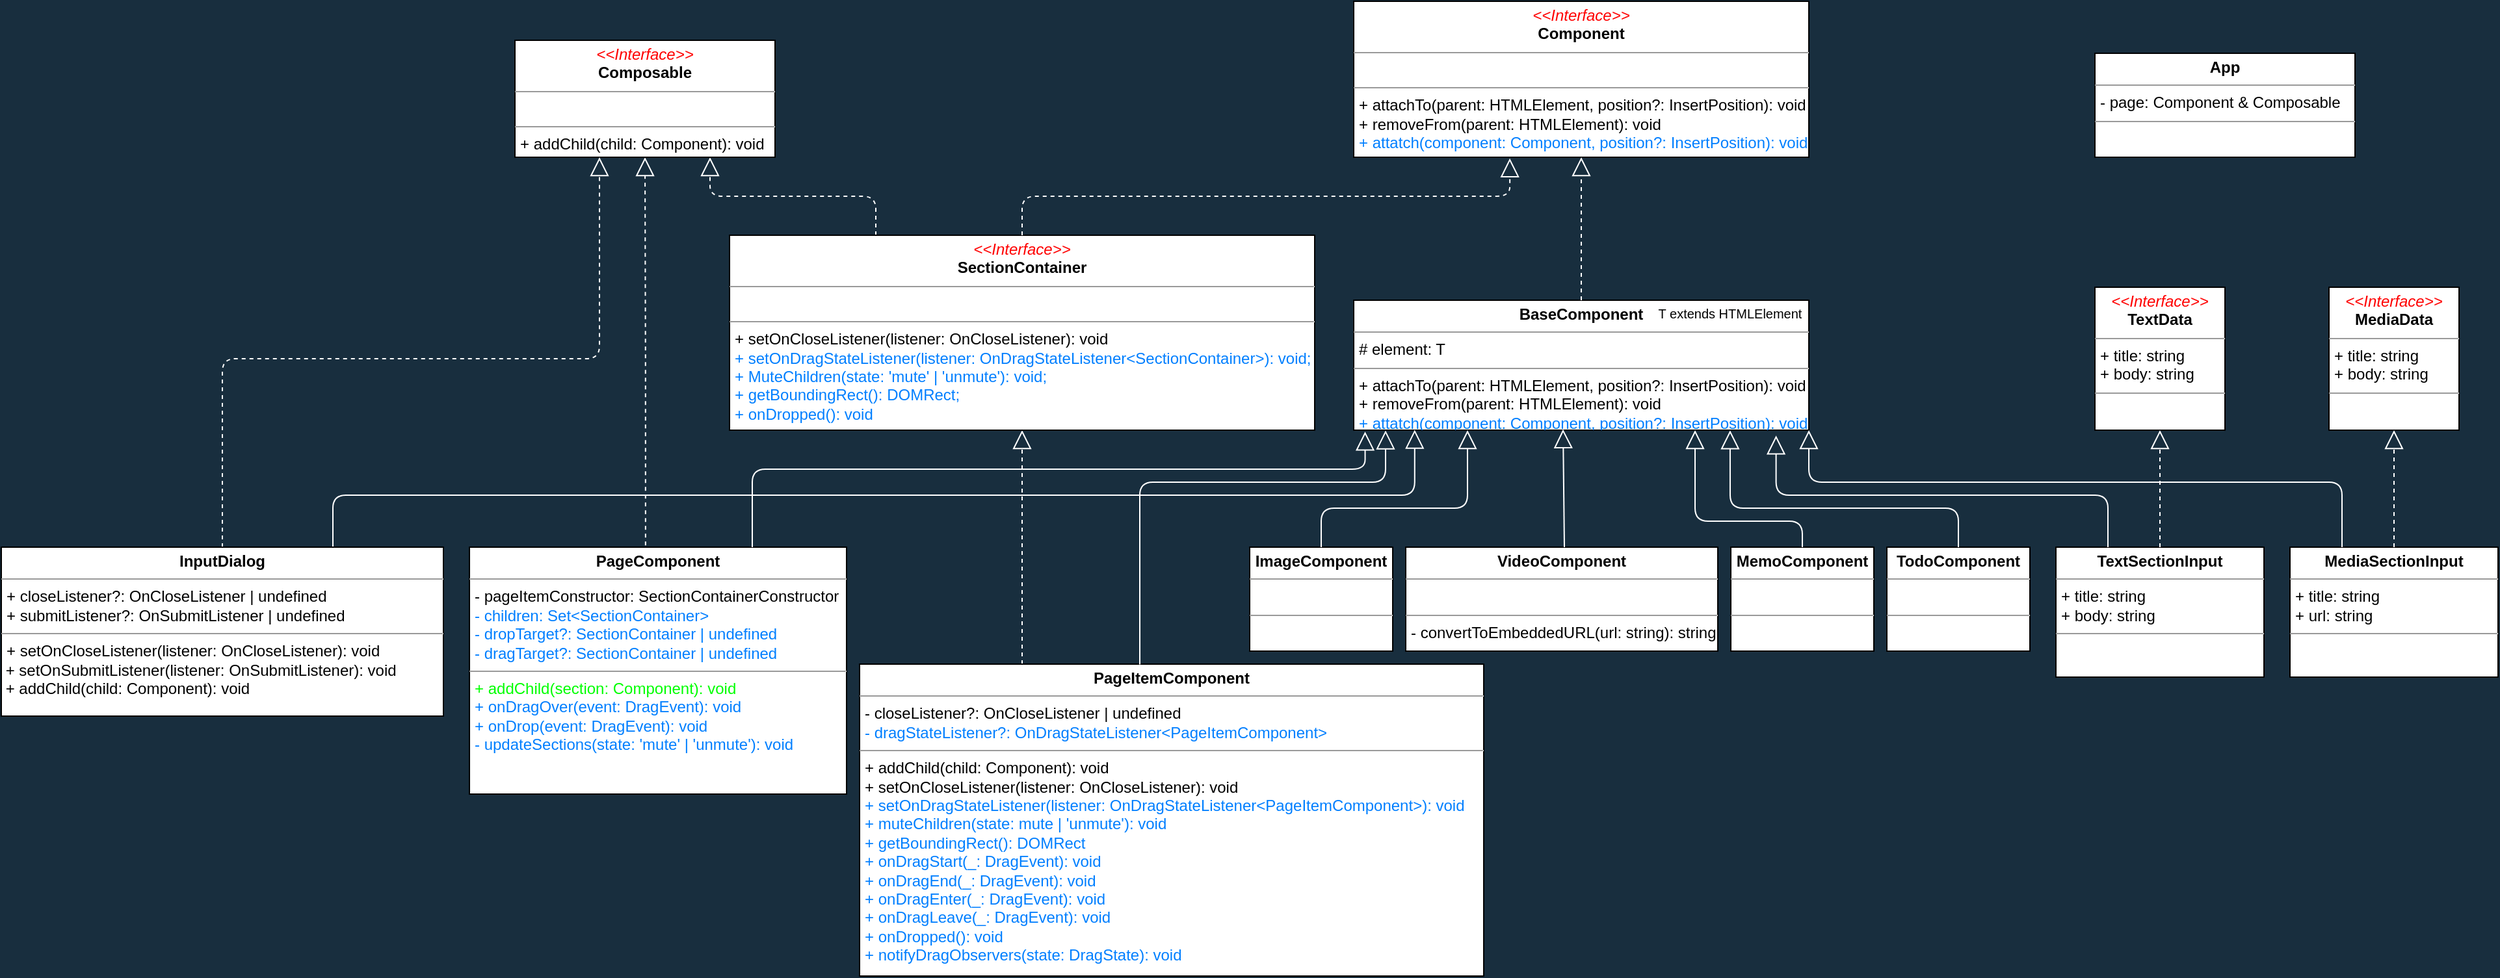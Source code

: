 <mxfile>
    <diagram name="class_diagram_add_drag" id="O92JC6zg0JtR0UajXOk9">
        <mxGraphModel dx="593" dy="427" grid="1" gridSize="10" guides="1" tooltips="1" connect="1" arrows="1" fold="1" page="0" pageScale="1" pageWidth="1600" pageHeight="1200" background="#182E3E" math="0" shadow="0">
            <root>
                <object label="" fgd="wef" id="TxuHX2YeS3rO-roT3Tp3-0">
                    <mxCell/>
                </object>
                <mxCell id="TxuHX2YeS3rO-roT3Tp3-1" parent="TxuHX2YeS3rO-roT3Tp3-0"/>
                <mxCell id="TxuHX2YeS3rO-roT3Tp3-2" value="" style="group;" vertex="1" connectable="0" parent="TxuHX2YeS3rO-roT3Tp3-1">
                    <mxGeometry x="2230" y="620" width="350" height="100" as="geometry"/>
                </mxCell>
                <object label="&lt;p style=&quot;margin: 0px ; margin-top: 4px ; text-align: center&quot;&gt;&lt;b&gt;BaseComponent&lt;br&gt;&lt;/b&gt;&lt;/p&gt;&lt;hr size=&quot;1&quot;&gt;&lt;p style=&quot;margin: 0px ; margin-left: 4px&quot;&gt;# element: T&lt;/p&gt;&lt;hr size=&quot;1&quot;&gt;&lt;p style=&quot;margin: 0px ; margin-left: 4px&quot;&gt;+ attachTo(parent: HTMLElement, position?: InsertPosition): void&lt;/p&gt;&lt;p style=&quot;margin: 0px ; margin-left: 4px&quot;&gt;+ removeFrom(parent: HTMLElement): void&lt;/p&gt;&lt;p style=&quot;margin: 0px ; margin-left: 4px&quot;&gt;&lt;span style=&quot;color: rgb(0 , 127 , 255)&quot;&gt;+ attatch(component: Component, position?: InsertPosition): void&lt;/span&gt;&lt;br&gt;&lt;/p&gt;&lt;p style=&quot;margin: 0px ; margin-left: 4px&quot;&gt;&lt;span style=&quot;color: rgb(0 , 127 , 255)&quot;&gt;&lt;br&gt;&lt;/span&gt;&lt;/p&gt;" id="TxuHX2YeS3rO-roT3Tp3-3">
                    <mxCell style="verticalAlign=top;align=left;overflow=fill;fontSize=12;fontFamily=Helvetica;html=1;glass=0;shadow=0;" vertex="1" parent="TxuHX2YeS3rO-roT3Tp3-2">
                        <mxGeometry width="350" height="100.0" as="geometry"/>
                    </mxCell>
                </object>
                <mxCell id="TxuHX2YeS3rO-roT3Tp3-4" value="&lt;font style=&quot;font-size: 10px ; background-color: rgb(255 , 255 , 255)&quot; color=&quot;#000000&quot;&gt;T extends HTMLElement&lt;/font&gt;" style="text;html=1;resizable=0;autosize=1;align=center;verticalAlign=middle;points=[];fillColor=none;strokeColor=none;shadow=0;glass=0;" vertex="1" parent="TxuHX2YeS3rO-roT3Tp3-2">
                    <mxGeometry x="223.611" width="130" height="20" as="geometry"/>
                </mxCell>
                <mxCell id="TxuHX2YeS3rO-roT3Tp3-5" value="&lt;p style=&quot;margin: 0px ; margin-top: 4px ; text-align: center&quot;&gt;&lt;font color=&quot;#ff0000&quot;&gt;&lt;i&gt;&amp;lt;&amp;lt;Interface&amp;gt;&amp;gt;&lt;/i&gt;&lt;br&gt;&lt;/font&gt;&lt;b&gt;Component&lt;/b&gt;&lt;/p&gt;&lt;hr size=&quot;1&quot;&gt;&lt;p style=&quot;margin: 0px ; margin-left: 4px&quot;&gt;&lt;br&gt;&lt;/p&gt;&lt;hr size=&quot;1&quot;&gt;&lt;p style=&quot;margin: 0px 0px 0px 4px&quot;&gt;+ attachTo(parent: HTMLElement, position?: InsertPosition): void&lt;/p&gt;&lt;p style=&quot;margin: 0px ; margin-left: 4px&quot;&gt;+ removeFrom(parent: HTMLElement): void&lt;br&gt;&lt;/p&gt;&lt;p style=&quot;margin: 0px ; margin-left: 4px&quot;&gt;&lt;font color=&quot;#007fff&quot;&gt;+ attatch(component: Component, position?: InsertPosition): void&lt;/font&gt;&lt;/p&gt;" style="verticalAlign=top;align=left;overflow=fill;fontSize=12;fontFamily=Helvetica;html=1;shadow=0;glass=0;" vertex="1" parent="TxuHX2YeS3rO-roT3Tp3-1">
                    <mxGeometry x="2230" y="390" width="350" height="120" as="geometry"/>
                </mxCell>
                <mxCell id="TxuHX2YeS3rO-roT3Tp3-6" value="" style="endArrow=block;dashed=1;endFill=0;endSize=12;html=1;strokeColor=#FFFFFF;fontColor=#FFFFFF;entryX=0.5;entryY=1;entryDx=0;entryDy=0;exitX=0.5;exitY=0;exitDx=0;exitDy=0;" edge="1" parent="TxuHX2YeS3rO-roT3Tp3-1" source="TxuHX2YeS3rO-roT3Tp3-3" target="TxuHX2YeS3rO-roT3Tp3-5">
                    <mxGeometry width="160" relative="1" as="geometry">
                        <mxPoint x="2270" y="660" as="sourcePoint"/>
                        <mxPoint x="2430" y="660" as="targetPoint"/>
                    </mxGeometry>
                </mxCell>
                <mxCell id="TxuHX2YeS3rO-roT3Tp3-7" value="&lt;p style=&quot;margin: 0px ; margin-top: 4px ; text-align: center&quot;&gt;&lt;b&gt;ImageComponent&lt;/b&gt;&lt;/p&gt;&lt;hr size=&quot;1&quot;&gt;&lt;p style=&quot;margin: 0px ; margin-left: 4px&quot;&gt;&lt;br&gt;&lt;/p&gt;&lt;hr size=&quot;1&quot;&gt;&lt;p style=&quot;margin: 0px ; margin-left: 4px&quot;&gt;&lt;br&gt;&lt;/p&gt;" style="verticalAlign=top;align=left;overflow=fill;fontSize=12;fontFamily=Helvetica;html=1;shadow=0;glass=0;" vertex="1" parent="TxuHX2YeS3rO-roT3Tp3-1">
                    <mxGeometry x="2150" y="810" width="110" height="80" as="geometry"/>
                </mxCell>
                <mxCell id="TxuHX2YeS3rO-roT3Tp3-8" value="&lt;p style=&quot;margin: 0px ; margin-top: 4px ; text-align: center&quot;&gt;&lt;b&gt;VideoComponent&lt;/b&gt;&lt;/p&gt;&lt;hr size=&quot;1&quot;&gt;&lt;p style=&quot;margin: 0px ; margin-left: 4px&quot;&gt;&lt;br&gt;&lt;/p&gt;&lt;hr size=&quot;1&quot;&gt;&lt;p style=&quot;margin: 0px ; margin-left: 4px&quot;&gt;- convertToEmbeddedURL(url: string): string&lt;/p&gt;" style="verticalAlign=top;align=left;overflow=fill;fontSize=12;fontFamily=Helvetica;html=1;shadow=0;glass=0;" vertex="1" parent="TxuHX2YeS3rO-roT3Tp3-1">
                    <mxGeometry x="2270" y="810" width="240" height="80" as="geometry"/>
                </mxCell>
                <mxCell id="TxuHX2YeS3rO-roT3Tp3-9" value="&lt;p style=&quot;margin: 0px ; margin-top: 4px ; text-align: center&quot;&gt;&lt;b&gt;MemoComponent&lt;/b&gt;&lt;/p&gt;&lt;hr size=&quot;1&quot;&gt;&lt;p style=&quot;margin: 0px ; margin-left: 4px&quot;&gt;&lt;br&gt;&lt;/p&gt;&lt;hr size=&quot;1&quot;&gt;&lt;p style=&quot;margin: 0px ; margin-left: 4px&quot;&gt;&lt;br&gt;&lt;/p&gt;" style="verticalAlign=top;align=left;overflow=fill;fontSize=12;fontFamily=Helvetica;html=1;shadow=0;glass=0;" vertex="1" parent="TxuHX2YeS3rO-roT3Tp3-1">
                    <mxGeometry x="2520" y="810" width="110" height="80" as="geometry"/>
                </mxCell>
                <mxCell id="TxuHX2YeS3rO-roT3Tp3-10" value="&lt;p style=&quot;margin: 0px ; margin-top: 4px ; text-align: center&quot;&gt;&lt;b&gt;TodoComponent&lt;/b&gt;&lt;/p&gt;&lt;hr size=&quot;1&quot;&gt;&lt;p style=&quot;margin: 0px ; margin-left: 4px&quot;&gt;&lt;br&gt;&lt;/p&gt;&lt;hr size=&quot;1&quot;&gt;&lt;p style=&quot;margin: 0px ; margin-left: 4px&quot;&gt;&lt;br&gt;&lt;/p&gt;" style="verticalAlign=top;align=left;overflow=fill;fontSize=12;fontFamily=Helvetica;html=1;shadow=0;glass=0;" vertex="1" parent="TxuHX2YeS3rO-roT3Tp3-1">
                    <mxGeometry x="2640" y="810" width="110" height="80" as="geometry"/>
                </mxCell>
                <mxCell id="TxuHX2YeS3rO-roT3Tp3-11" value="" style="endArrow=block;endFill=0;endSize=12;html=1;strokeColor=#FFFFFF;fontColor=#FFFFFF;entryX=0.25;entryY=1;entryDx=0;entryDy=0;exitX=0.5;exitY=0;exitDx=0;exitDy=0;edgeStyle=orthogonalEdgeStyle;" edge="1" parent="TxuHX2YeS3rO-roT3Tp3-1" source="TxuHX2YeS3rO-roT3Tp3-7" target="TxuHX2YeS3rO-roT3Tp3-3">
                    <mxGeometry width="160" relative="1" as="geometry">
                        <mxPoint x="2070" y="764" as="sourcePoint"/>
                        <mxPoint x="2070" y="684" as="targetPoint"/>
                        <Array as="points">
                            <mxPoint x="2205" y="780"/>
                            <mxPoint x="2317" y="780"/>
                        </Array>
                    </mxGeometry>
                </mxCell>
                <mxCell id="TxuHX2YeS3rO-roT3Tp3-12" value="" style="endArrow=block;endFill=0;endSize=12;html=1;strokeColor=#FFFFFF;fontColor=#FFFFFF;entryX=0.46;entryY=0.993;entryDx=0;entryDy=0;entryPerimeter=0;" edge="1" parent="TxuHX2YeS3rO-roT3Tp3-1" target="TxuHX2YeS3rO-roT3Tp3-3">
                    <mxGeometry width="160" relative="1" as="geometry">
                        <mxPoint x="2392" y="810" as="sourcePoint"/>
                        <mxPoint x="2392" y="720" as="targetPoint"/>
                    </mxGeometry>
                </mxCell>
                <mxCell id="TxuHX2YeS3rO-roT3Tp3-13" value="" style="endArrow=block;endFill=0;endSize=12;html=1;strokeColor=#FFFFFF;fontColor=#FFFFFF;entryX=0.75;entryY=1;entryDx=0;entryDy=0;exitX=0.5;exitY=0;exitDx=0;exitDy=0;edgeStyle=orthogonalEdgeStyle;" edge="1" parent="TxuHX2YeS3rO-roT3Tp3-1" source="TxuHX2YeS3rO-roT3Tp3-9" target="TxuHX2YeS3rO-roT3Tp3-3">
                    <mxGeometry width="160" relative="1" as="geometry">
                        <mxPoint x="2225" y="830" as="sourcePoint"/>
                        <mxPoint x="2337.5" y="740" as="targetPoint"/>
                        <Array as="points">
                            <mxPoint x="2575" y="790"/>
                            <mxPoint x="2493" y="790"/>
                        </Array>
                    </mxGeometry>
                </mxCell>
                <mxCell id="TxuHX2YeS3rO-roT3Tp3-14" value="" style="endArrow=block;endFill=0;endSize=12;html=1;strokeColor=#FFFFFF;fontColor=#FFFFFF;entryX=0.827;entryY=1.001;entryDx=0;entryDy=0;exitX=0.5;exitY=0;exitDx=0;exitDy=0;entryPerimeter=0;edgeStyle=orthogonalEdgeStyle;" edge="1" parent="TxuHX2YeS3rO-roT3Tp3-1" source="TxuHX2YeS3rO-roT3Tp3-10" target="TxuHX2YeS3rO-roT3Tp3-3">
                    <mxGeometry width="160" relative="1" as="geometry">
                        <mxPoint x="2235" y="840" as="sourcePoint"/>
                        <mxPoint x="2347.5" y="750" as="targetPoint"/>
                        <Array as="points">
                            <mxPoint x="2695" y="780"/>
                            <mxPoint x="2520" y="780"/>
                        </Array>
                    </mxGeometry>
                </mxCell>
                <mxCell id="TxuHX2YeS3rO-roT3Tp3-15" value="" style="edgeStyle=orthogonalEdgeStyle;orthogonalLoop=1;jettySize=auto;html=1;dashed=1;endArrow=block;endFill=0;strokeColor=#FFFFFF;fontColor=#FFFFFF;strokeWidth=1;endSize=12;" edge="1" parent="TxuHX2YeS3rO-roT3Tp3-1" source="TxuHX2YeS3rO-roT3Tp3-17" target="TxuHX2YeS3rO-roT3Tp3-31">
                    <mxGeometry relative="1" as="geometry">
                        <Array as="points">
                            <mxPoint x="1975" y="870"/>
                            <mxPoint x="1975" y="870"/>
                        </Array>
                    </mxGeometry>
                </mxCell>
                <mxCell id="TxuHX2YeS3rO-roT3Tp3-17" value="&lt;p style=&quot;margin: 0px ; margin-top: 4px ; text-align: center&quot;&gt;&lt;b&gt;PageItemComponent&lt;/b&gt;&lt;/p&gt;&lt;hr size=&quot;1&quot;&gt;&lt;p style=&quot;margin: 0px ; margin-left: 4px&quot;&gt;- closeListener?: OnCloseListener | undefined&lt;/p&gt;&lt;p style=&quot;margin: 0px ; margin-left: 4px&quot;&gt;&lt;font color=&quot;#007fff&quot;&gt;- dragStateListener?: OnDragStateListener&amp;lt;PageItemComponent&amp;gt;&lt;/font&gt;&lt;/p&gt;&lt;hr size=&quot;1&quot;&gt;&lt;p style=&quot;margin: 0px ; margin-left: 4px&quot;&gt;+ addChild(child: Component): void&lt;/p&gt;&lt;p style=&quot;margin: 0px ; margin-left: 4px&quot;&gt;+ setOnCloseListener(listener: OnCloseListener): void&lt;/p&gt;&lt;p style=&quot;margin: 0px ; margin-left: 4px&quot;&gt;&lt;font color=&quot;#007fff&quot;&gt;+ setOnDragStateListener(listener: OnDragStateListener&amp;lt;PageItemComponent&amp;gt;): void&lt;/font&gt;&lt;/p&gt;&lt;p style=&quot;margin: 0px ; margin-left: 4px&quot;&gt;&lt;font color=&quot;#007fff&quot;&gt;+ muteChildren(state: mute | 'unmute'): void&lt;/font&gt;&lt;/p&gt;&lt;p style=&quot;margin: 0px ; margin-left: 4px&quot;&gt;&lt;font color=&quot;#007fff&quot;&gt;+ getBoundingRect(): DOMRect&lt;/font&gt;&lt;/p&gt;&lt;p style=&quot;margin: 0px ; margin-left: 4px&quot;&gt;&lt;font color=&quot;#007fff&quot;&gt;+ onDragStart(_: DragEvent): void&lt;/font&gt;&lt;/p&gt;&lt;p style=&quot;margin: 0px ; margin-left: 4px&quot;&gt;&lt;font color=&quot;#007fff&quot;&gt;+ onDragEnd(_: DragEvent): void&lt;br&gt;&lt;/font&gt;&lt;/p&gt;&lt;p style=&quot;margin: 0px ; margin-left: 4px&quot;&gt;&lt;font color=&quot;#007fff&quot;&gt;+ onDragEnter(_: DragEvent): void&lt;br&gt;&lt;/font&gt;&lt;/p&gt;&lt;p style=&quot;margin: 0px ; margin-left: 4px&quot;&gt;&lt;font color=&quot;#007fff&quot;&gt;+ onDragLeave(_: DragEvent): void&lt;br&gt;&lt;/font&gt;&lt;/p&gt;&lt;p style=&quot;margin: 0px ; margin-left: 4px&quot;&gt;&lt;font color=&quot;#007fff&quot;&gt;+ onDropped(): void&lt;/font&gt;&lt;/p&gt;&lt;p style=&quot;margin: 0px ; margin-left: 4px&quot;&gt;&lt;font color=&quot;#007fff&quot;&gt;+ notifyDragObservers(state: DragState): void&lt;/font&gt;&lt;/p&gt;" style="verticalAlign=top;align=left;overflow=fill;fontSize=12;fontFamily=Helvetica;html=1;shadow=0;glass=0;" vertex="1" parent="TxuHX2YeS3rO-roT3Tp3-1">
                    <mxGeometry x="1850" y="900" width="480" height="240" as="geometry"/>
                </mxCell>
                <mxCell id="TxuHX2YeS3rO-roT3Tp3-18" style="edgeStyle=orthogonalEdgeStyle;rounded=1;orthogonalLoop=1;jettySize=auto;html=1;exitX=0.467;exitY=-0.007;exitDx=0;exitDy=0;entryX=0.5;entryY=1;entryDx=0;entryDy=0;dashed=1;endArrow=block;endFill=0;endSize=12;strokeColor=#FFFFFF;strokeWidth=1;fontColor=#FFFFFF;exitPerimeter=0;" edge="1" parent="TxuHX2YeS3rO-roT3Tp3-1" source="TxuHX2YeS3rO-roT3Tp3-19" target="TxuHX2YeS3rO-roT3Tp3-33">
                    <mxGeometry relative="1" as="geometry"/>
                </mxCell>
                <mxCell id="TxuHX2YeS3rO-roT3Tp3-19" value="&lt;p style=&quot;margin: 0px ; margin-top: 4px ; text-align: center&quot;&gt;&lt;b&gt;PageComponent&lt;/b&gt;&lt;/p&gt;&lt;hr size=&quot;1&quot;&gt;&lt;p style=&quot;margin: 0px ; margin-left: 4px&quot;&gt;- pageItemConstructor: SectionContainerConstructor&lt;/p&gt;&lt;p style=&quot;margin: 0px ; margin-left: 4px&quot;&gt;&lt;font color=&quot;#007fff&quot;&gt;- children: Set&amp;lt;SectionContainer&amp;gt;&lt;/font&gt;&lt;/p&gt;&lt;p style=&quot;margin: 0px ; margin-left: 4px&quot;&gt;&lt;font color=&quot;#007fff&quot;&gt;- dropTarget?: SectionContainer | undefined&lt;/font&gt;&lt;/p&gt;&lt;p style=&quot;margin: 0px ; margin-left: 4px&quot;&gt;&lt;font color=&quot;#007fff&quot;&gt;- dragTarget?: SectionContainer | undefined&lt;/font&gt;&lt;/p&gt;&lt;hr size=&quot;1&quot;&gt;&lt;p style=&quot;margin: 0px ; margin-left: 4px&quot;&gt;&lt;font color=&quot;#00ff00&quot;&gt;+ addChild(section: Component): void&lt;/font&gt;&lt;/p&gt;&lt;p style=&quot;margin: 0px ; margin-left: 4px&quot;&gt;&lt;font color=&quot;#007fff&quot;&gt;+ onDragOver(event: DragEvent): void&lt;/font&gt;&lt;/p&gt;&lt;p style=&quot;margin: 0px ; margin-left: 4px&quot;&gt;&lt;font color=&quot;#007fff&quot;&gt;+ onDrop(event: DragEvent): void&lt;/font&gt;&lt;br&gt;&lt;/p&gt;&lt;p style=&quot;margin: 0px ; margin-left: 4px&quot;&gt;&lt;font color=&quot;#007fff&quot;&gt;- updateSections(state: 'mute' | 'unmute'): void&lt;/font&gt;&lt;/p&gt;" style="verticalAlign=top;align=left;overflow=fill;fontSize=12;fontFamily=Helvetica;html=1;shadow=0;glass=0;" vertex="1" parent="TxuHX2YeS3rO-roT3Tp3-1">
                    <mxGeometry x="1550" y="810" width="290" height="190" as="geometry"/>
                </mxCell>
                <mxCell id="TxuHX2YeS3rO-roT3Tp3-20" value="" style="endArrow=block;endFill=0;endSize=12;html=1;strokeColor=#FFFFFF;fontColor=#FFFFFF;exitX=0.449;exitY=0.001;exitDx=0;exitDy=0;entryX=0.07;entryY=1.002;entryDx=0;entryDy=0;entryPerimeter=0;edgeStyle=orthogonalEdgeStyle;exitPerimeter=0;" edge="1" parent="TxuHX2YeS3rO-roT3Tp3-1" source="TxuHX2YeS3rO-roT3Tp3-17" target="TxuHX2YeS3rO-roT3Tp3-3">
                    <mxGeometry width="160" relative="1" as="geometry">
                        <mxPoint x="2215" y="820.0" as="sourcePoint"/>
                        <mxPoint x="2272" y="720" as="targetPoint"/>
                        <Array as="points">
                            <mxPoint x="2066" y="760"/>
                            <mxPoint x="2254" y="760"/>
                        </Array>
                    </mxGeometry>
                </mxCell>
                <mxCell id="TxuHX2YeS3rO-roT3Tp3-21" value="" style="endArrow=block;endFill=0;endSize=12;html=1;strokeColor=#FFFFFF;fontColor=#FFFFFF;exitX=0.75;exitY=0;exitDx=0;exitDy=0;entryX=0.025;entryY=1.011;entryDx=0;entryDy=0;entryPerimeter=0;edgeStyle=orthogonalEdgeStyle;" edge="1" parent="TxuHX2YeS3rO-roT3Tp3-1" source="TxuHX2YeS3rO-roT3Tp3-19" target="TxuHX2YeS3rO-roT3Tp3-3">
                    <mxGeometry width="160" relative="1" as="geometry">
                        <mxPoint x="2225" y="830.0" as="sourcePoint"/>
                        <mxPoint x="2230" y="721" as="targetPoint"/>
                        <Array as="points">
                            <mxPoint x="1768" y="750"/>
                            <mxPoint x="2239" y="750"/>
                        </Array>
                    </mxGeometry>
                </mxCell>
                <mxCell id="TxuHX2YeS3rO-roT3Tp3-22" value="&lt;p style=&quot;margin: 0px ; margin-top: 4px ; text-align: center&quot;&gt;&lt;b&gt;TextSectionInput&lt;/b&gt;&lt;/p&gt;&lt;hr size=&quot;1&quot;&gt;&lt;p style=&quot;margin: 0px ; margin-left: 4px&quot;&gt;+ title: string&lt;/p&gt;&lt;p style=&quot;margin: 0px ; margin-left: 4px&quot;&gt;+ body: string&lt;/p&gt;&lt;hr size=&quot;1&quot;&gt;&lt;p style=&quot;margin: 0px ; margin-left: 4px&quot;&gt;&lt;br&gt;&lt;/p&gt;" style="verticalAlign=top;align=left;overflow=fill;fontSize=12;fontFamily=Helvetica;html=1;shadow=0;glass=0;" vertex="1" parent="TxuHX2YeS3rO-roT3Tp3-1">
                    <mxGeometry x="2770" y="810" width="160" height="100" as="geometry"/>
                </mxCell>
                <mxCell id="TxuHX2YeS3rO-roT3Tp3-23" value="&lt;p style=&quot;margin: 0px ; margin-top: 4px ; text-align: center&quot;&gt;&lt;b&gt;MediaSectionInput&lt;/b&gt;&lt;/p&gt;&lt;hr size=&quot;1&quot;&gt;&lt;p style=&quot;margin: 0px ; margin-left: 4px&quot;&gt;+ title: string&lt;/p&gt;&lt;p style=&quot;margin: 0px ; margin-left: 4px&quot;&gt;+ url: string&lt;/p&gt;&lt;hr size=&quot;1&quot;&gt;&lt;p style=&quot;margin: 0px ; margin-left: 4px&quot;&gt;&lt;br&gt;&lt;/p&gt;" style="verticalAlign=top;align=left;overflow=fill;fontSize=12;fontFamily=Helvetica;html=1;shadow=0;glass=0;" vertex="1" parent="TxuHX2YeS3rO-roT3Tp3-1">
                    <mxGeometry x="2950" y="810" width="160" height="100" as="geometry"/>
                </mxCell>
                <mxCell id="TxuHX2YeS3rO-roT3Tp3-24" value="" style="endArrow=block;endFill=0;endSize=12;html=1;strokeColor=#FFFFFF;fontColor=#FFFFFF;entryX=0.928;entryY=1.041;entryDx=0;entryDy=0;entryPerimeter=0;exitX=0.25;exitY=0;exitDx=0;exitDy=0;edgeStyle=orthogonalEdgeStyle;" edge="1" parent="TxuHX2YeS3rO-roT3Tp3-1" source="TxuHX2YeS3rO-roT3Tp3-22" target="TxuHX2YeS3rO-roT3Tp3-3">
                    <mxGeometry width="160" relative="1" as="geometry">
                        <mxPoint x="2770" y="790" as="sourcePoint"/>
                        <mxPoint x="2630" y="720" as="targetPoint"/>
                        <Array as="points">
                            <mxPoint x="2810" y="770"/>
                            <mxPoint x="2555" y="770"/>
                        </Array>
                    </mxGeometry>
                </mxCell>
                <mxCell id="TxuHX2YeS3rO-roT3Tp3-25" value="" style="endArrow=block;endFill=0;endSize=12;html=1;strokeColor=#FFFFFF;fontColor=#FFFFFF;entryX=1;entryY=1;entryDx=0;entryDy=0;exitX=0.25;exitY=0;exitDx=0;exitDy=0;edgeStyle=orthogonalEdgeStyle;" edge="1" parent="TxuHX2YeS3rO-roT3Tp3-1" source="TxuHX2YeS3rO-roT3Tp3-23" target="TxuHX2YeS3rO-roT3Tp3-3">
                    <mxGeometry width="160" relative="1" as="geometry">
                        <mxPoint x="2780" y="800.0" as="sourcePoint"/>
                        <mxPoint x="2564.8" y="733.69" as="targetPoint"/>
                        <Array as="points">
                            <mxPoint x="2990" y="760"/>
                            <mxPoint x="2580" y="760"/>
                        </Array>
                    </mxGeometry>
                </mxCell>
                <mxCell id="TxuHX2YeS3rO-roT3Tp3-26" value="&lt;p style=&quot;margin: 0px ; margin-top: 4px ; text-align: center&quot;&gt;&lt;font color=&quot;#ff0000&quot;&gt;&lt;i&gt;&amp;lt;&amp;lt;Interface&amp;gt;&amp;gt;&lt;/i&gt;&lt;br&gt;&lt;/font&gt;&lt;b&gt;TextData&lt;/b&gt;&lt;/p&gt;&lt;hr size=&quot;1&quot;&gt;&lt;p style=&quot;margin: 0px 0px 0px 4px&quot;&gt;+ title: string&lt;/p&gt;&lt;p style=&quot;margin: 0px 0px 0px 4px&quot;&gt;+ body: string&lt;/p&gt;&lt;hr size=&quot;1&quot;&gt;&lt;p style=&quot;margin: 0px ; margin-left: 4px&quot;&gt;&lt;br&gt;&lt;/p&gt;" style="verticalAlign=top;align=left;overflow=fill;fontSize=12;fontFamily=Helvetica;html=1;shadow=0;glass=0;" vertex="1" parent="TxuHX2YeS3rO-roT3Tp3-1">
                    <mxGeometry x="2800" y="610" width="100" height="110" as="geometry"/>
                </mxCell>
                <mxCell id="TxuHX2YeS3rO-roT3Tp3-27" value="&lt;p style=&quot;margin: 0px ; margin-top: 4px ; text-align: center&quot;&gt;&lt;font color=&quot;#ff0000&quot;&gt;&lt;i&gt;&amp;lt;&amp;lt;Interface&amp;gt;&amp;gt;&lt;/i&gt;&lt;br&gt;&lt;/font&gt;&lt;b&gt;MediaData&lt;/b&gt;&lt;/p&gt;&lt;hr size=&quot;1&quot;&gt;&lt;p style=&quot;margin: 0px 0px 0px 4px&quot;&gt;+ title: string&lt;/p&gt;&lt;p style=&quot;margin: 0px 0px 0px 4px&quot;&gt;+ body: string&lt;/p&gt;&lt;hr size=&quot;1&quot;&gt;&lt;p style=&quot;margin: 0px ; margin-left: 4px&quot;&gt;&lt;br&gt;&lt;/p&gt;" style="verticalAlign=top;align=left;overflow=fill;fontSize=12;fontFamily=Helvetica;html=1;shadow=0;glass=0;" vertex="1" parent="TxuHX2YeS3rO-roT3Tp3-1">
                    <mxGeometry x="2980" y="610" width="100" height="110" as="geometry"/>
                </mxCell>
                <mxCell id="TxuHX2YeS3rO-roT3Tp3-28" value="" style="endArrow=block;dashed=1;endFill=0;endSize=12;html=1;strokeColor=#FFFFFF;fontColor=#FFFFFF;entryX=0.5;entryY=1;entryDx=0;entryDy=0;exitX=0.5;exitY=0;exitDx=0;exitDy=0;" edge="1" parent="TxuHX2YeS3rO-roT3Tp3-1" source="TxuHX2YeS3rO-roT3Tp3-22" target="TxuHX2YeS3rO-roT3Tp3-26">
                    <mxGeometry width="160" relative="1" as="geometry">
                        <mxPoint x="2850" y="760" as="sourcePoint"/>
                        <mxPoint x="2849" y="720" as="targetPoint"/>
                    </mxGeometry>
                </mxCell>
                <mxCell id="TxuHX2YeS3rO-roT3Tp3-29" value="" style="endArrow=block;dashed=1;endFill=0;endSize=12;html=1;strokeColor=#FFFFFF;fontColor=#FFFFFF;entryX=0.5;entryY=1;entryDx=0;entryDy=0;exitX=0.5;exitY=0;exitDx=0;exitDy=0;" edge="1" parent="TxuHX2YeS3rO-roT3Tp3-1" source="TxuHX2YeS3rO-roT3Tp3-23" target="TxuHX2YeS3rO-roT3Tp3-27">
                    <mxGeometry width="160" relative="1" as="geometry">
                        <mxPoint x="3100" y="810.0" as="sourcePoint"/>
                        <mxPoint x="3100" y="730.0" as="targetPoint"/>
                    </mxGeometry>
                </mxCell>
                <mxCell id="TxuHX2YeS3rO-roT3Tp3-30" style="edgeStyle=orthogonalEdgeStyle;rounded=1;orthogonalLoop=1;jettySize=auto;html=1;exitX=0.25;exitY=0;exitDx=0;exitDy=0;entryX=0.75;entryY=1;entryDx=0;entryDy=0;dashed=1;endArrow=block;endFill=0;endSize=12;strokeColor=#FFFFFF;strokeWidth=1;fontColor=#FFFFFF;" edge="1" parent="TxuHX2YeS3rO-roT3Tp3-1" source="TxuHX2YeS3rO-roT3Tp3-31" target="TxuHX2YeS3rO-roT3Tp3-33">
                    <mxGeometry relative="1" as="geometry">
                        <Array as="points">
                            <mxPoint x="1863" y="540"/>
                            <mxPoint x="1735" y="540"/>
                        </Array>
                    </mxGeometry>
                </mxCell>
                <mxCell id="TxuHX2YeS3rO-roT3Tp3-31" value="&lt;p style=&quot;margin: 0px ; margin-top: 4px ; text-align: center&quot;&gt;&lt;font color=&quot;#ff0000&quot;&gt;&lt;i&gt;&amp;lt;&amp;lt;Interface&amp;gt;&amp;gt;&lt;/i&gt;&lt;br&gt;&lt;/font&gt;&lt;b&gt;SectionContainer&lt;/b&gt;&lt;/p&gt;&lt;hr size=&quot;1&quot;&gt;&lt;p style=&quot;margin: 0px ; margin-left: 4px&quot;&gt;&lt;br&gt;&lt;/p&gt;&lt;hr size=&quot;1&quot;&gt;&lt;p style=&quot;margin: 0px ; margin-left: 4px&quot;&gt;+ setOnCloseListener(listener: OnCloseListener): void&lt;br&gt;&lt;/p&gt;&lt;p style=&quot;margin: 0px ; margin-left: 4px&quot;&gt;&lt;font color=&quot;#007fff&quot;&gt;+ setOnDragStateListener(listener: OnDragStateListener&amp;lt;SectionContainer&amp;gt;): void;&lt;/font&gt;&lt;/p&gt;&lt;p style=&quot;margin: 0px ; margin-left: 4px&quot;&gt;&lt;font color=&quot;#007fff&quot;&gt;+ MuteChildren(state: 'mute' | 'unmute'): void;&lt;/font&gt;&lt;/p&gt;&lt;p style=&quot;margin: 0px ; margin-left: 4px&quot;&gt;&lt;font color=&quot;#007fff&quot;&gt;+ getBoundingRect(): DOMRect;&lt;/font&gt;&lt;/p&gt;&lt;p style=&quot;margin: 0px ; margin-left: 4px&quot;&gt;&lt;font color=&quot;#007fff&quot;&gt;+ onDropped(): void&lt;/font&gt;&lt;/p&gt;" style="verticalAlign=top;align=left;overflow=fill;fontSize=12;fontFamily=Helvetica;html=1;shadow=0;glass=0;" vertex="1" parent="TxuHX2YeS3rO-roT3Tp3-1">
                    <mxGeometry x="1750" y="570" width="450" height="150" as="geometry"/>
                </mxCell>
                <mxCell id="TxuHX2YeS3rO-roT3Tp3-32" value="" style="edgeStyle=orthogonalEdgeStyle;orthogonalLoop=1;jettySize=auto;html=1;dashed=1;endArrow=block;endFill=0;endSize=12;strokeColor=#FFFFFF;strokeWidth=1;fontColor=#FFFFFF;exitX=0.5;exitY=0;exitDx=0;exitDy=0;entryX=0.343;entryY=1.007;entryDx=0;entryDy=0;entryPerimeter=0;" edge="1" parent="TxuHX2YeS3rO-roT3Tp3-1" source="TxuHX2YeS3rO-roT3Tp3-31" target="TxuHX2YeS3rO-roT3Tp3-5">
                    <mxGeometry relative="1" as="geometry">
                        <mxPoint x="2000" y="820.0" as="sourcePoint"/>
                        <mxPoint x="2000" y="730.0" as="targetPoint"/>
                        <Array as="points">
                            <mxPoint x="1975" y="540"/>
                            <mxPoint x="2350" y="540"/>
                        </Array>
                    </mxGeometry>
                </mxCell>
                <mxCell id="TxuHX2YeS3rO-roT3Tp3-33" value="&lt;p style=&quot;margin: 0px ; margin-top: 4px ; text-align: center&quot;&gt;&lt;font color=&quot;#ff0000&quot;&gt;&lt;i&gt;&amp;lt;&amp;lt;Interface&amp;gt;&amp;gt;&lt;/i&gt;&lt;br&gt;&lt;/font&gt;&lt;b&gt;Composable&lt;/b&gt;&lt;/p&gt;&lt;hr size=&quot;1&quot;&gt;&lt;p style=&quot;margin: 0px ; margin-left: 4px&quot;&gt;&lt;br&gt;&lt;/p&gt;&lt;hr size=&quot;1&quot;&gt;&lt;p style=&quot;margin: 0px 0px 0px 4px&quot;&gt;+ addChild(child: Component): void&lt;/p&gt;" style="verticalAlign=top;align=left;overflow=fill;fontSize=12;fontFamily=Helvetica;html=1;shadow=0;glass=0;" vertex="1" parent="TxuHX2YeS3rO-roT3Tp3-1">
                    <mxGeometry x="1585" y="420" width="200" height="90" as="geometry"/>
                </mxCell>
                <mxCell id="TxuHX2YeS3rO-roT3Tp3-34" style="edgeStyle=orthogonalEdgeStyle;rounded=1;orthogonalLoop=1;jettySize=auto;html=1;exitX=0.5;exitY=0;exitDx=0;exitDy=0;entryX=0.325;entryY=1;entryDx=0;entryDy=0;entryPerimeter=0;dashed=1;endArrow=block;endFill=0;endSize=12;strokeColor=#FFFFFF;strokeWidth=1;fontColor=#FFFFFF;" edge="1" parent="TxuHX2YeS3rO-roT3Tp3-1" source="TxuHX2YeS3rO-roT3Tp3-36" target="TxuHX2YeS3rO-roT3Tp3-33">
                    <mxGeometry relative="1" as="geometry"/>
                </mxCell>
                <mxCell id="TxuHX2YeS3rO-roT3Tp3-35" style="edgeStyle=orthogonalEdgeStyle;rounded=1;orthogonalLoop=1;jettySize=auto;html=1;exitX=0.75;exitY=0;exitDx=0;exitDy=0;entryX=0.134;entryY=0.997;entryDx=0;entryDy=0;entryPerimeter=0;endArrow=block;endFill=0;endSize=12;strokeColor=#FFFFFF;strokeWidth=1;fontColor=#FFFFFF;" edge="1" parent="TxuHX2YeS3rO-roT3Tp3-1" source="TxuHX2YeS3rO-roT3Tp3-36" target="TxuHX2YeS3rO-roT3Tp3-3">
                    <mxGeometry relative="1" as="geometry"/>
                </mxCell>
                <mxCell id="TxuHX2YeS3rO-roT3Tp3-36" value="&lt;p style=&quot;margin: 0px ; margin-top: 4px ; text-align: center&quot;&gt;&lt;b&gt;InputDialog&lt;/b&gt;&lt;/p&gt;&lt;hr size=&quot;1&quot;&gt;&lt;p style=&quot;margin: 0px ; margin-left: 4px&quot;&gt;+ closeListener?: OnCloseListener | undefined&lt;/p&gt;&lt;p style=&quot;margin: 0px ; margin-left: 4px&quot;&gt;+ submitListener?: OnSubmitListener | undefined&lt;/p&gt;&lt;hr size=&quot;1&quot;&gt;&lt;p style=&quot;margin: 0px ; margin-left: 4px&quot;&gt;+ setOnCloseListener(listener: OnCloseListener): void&lt;/p&gt;&amp;nbsp;+ setOnSubmitListener(listener: OnSubmitListener): void&lt;br&gt;&amp;nbsp;+ addChild(child: Component): void" style="verticalAlign=top;align=left;overflow=fill;fontSize=12;fontFamily=Helvetica;html=1;shadow=0;glass=0;" vertex="1" parent="TxuHX2YeS3rO-roT3Tp3-1">
                    <mxGeometry x="1190" y="810" width="340" height="130" as="geometry"/>
                </mxCell>
                <mxCell id="TxuHX2YeS3rO-roT3Tp3-37" value="&lt;p style=&quot;margin: 0px ; margin-top: 4px ; text-align: center&quot;&gt;&lt;b&gt;App&lt;/b&gt;&lt;/p&gt;&lt;hr size=&quot;1&quot;&gt;&lt;p style=&quot;margin: 0px ; margin-left: 4px&quot;&gt;- page: Component &amp;amp; Composable&lt;/p&gt;&lt;hr size=&quot;1&quot;&gt;&lt;p style=&quot;margin: 0px ; margin-left: 4px&quot;&gt;&lt;br&gt;&lt;/p&gt;" style="verticalAlign=top;align=left;overflow=fill;fontSize=12;fontFamily=Helvetica;html=1;shadow=0;glass=0;" vertex="1" parent="TxuHX2YeS3rO-roT3Tp3-1">
                    <mxGeometry x="2800" y="430" width="200" height="80" as="geometry"/>
                </mxCell>
            </root>
        </mxGraphModel>
    </diagram>
    <diagram id="8CQspk5MhoLAma34U_tS" name="class_diagram">
        <mxGraphModel dx="1393" dy="427" grid="1" gridSize="10" guides="1" tooltips="1" connect="1" arrows="1" fold="1" page="1" pageScale="1" pageWidth="1600" pageHeight="1200" background="#182E3E" math="0" shadow="0">
            <root>
                <object label="" fgd="wef" id="0">
                    <mxCell/>
                </object>
                <mxCell id="1" parent="0"/>
                <mxCell id="32" value="" style="group;" vertex="1" connectable="0" parent="1">
                    <mxGeometry x="2230" y="630" width="350" height="90" as="geometry"/>
                </mxCell>
                <object label="&lt;p style=&quot;margin: 0px ; margin-top: 4px ; text-align: center&quot;&gt;&lt;b&gt;BaseComponent&lt;br&gt;&lt;/b&gt;&lt;/p&gt;&lt;hr size=&quot;1&quot;&gt;&lt;p style=&quot;margin: 0px ; margin-left: 4px&quot;&gt;# element: T&lt;/p&gt;&lt;hr size=&quot;1&quot;&gt;&lt;p style=&quot;margin: 0px ; margin-left: 4px&quot;&gt;+ attachTo(parent: HTMLElement, position?: InsertPosition): void&lt;/p&gt;&lt;p style=&quot;margin: 0px ; margin-left: 4px&quot;&gt;+ removeFrom(parent: HTMLElement): void&lt;/p&gt;" id="6">
                    <mxCell style="verticalAlign=top;align=left;overflow=fill;fontSize=12;fontFamily=Helvetica;html=1;glass=0;shadow=0;" vertex="1" parent="32">
                        <mxGeometry width="350" height="90" as="geometry"/>
                    </mxCell>
                </object>
                <mxCell id="30" value="&lt;font style=&quot;font-size: 10px ; background-color: rgb(255 , 255 , 255)&quot; color=&quot;#000000&quot;&gt;T extends HTMLElement&lt;/font&gt;" style="text;html=1;resizable=0;autosize=1;align=center;verticalAlign=middle;points=[];fillColor=none;strokeColor=none;shadow=0;glass=0;" vertex="1" parent="32">
                    <mxGeometry x="223.611" width="130" height="20" as="geometry"/>
                </mxCell>
                <mxCell id="33" value="&lt;p style=&quot;margin: 0px ; margin-top: 4px ; text-align: center&quot;&gt;&lt;font color=&quot;#ff0000&quot;&gt;&lt;i&gt;&amp;lt;&amp;lt;Interface&amp;gt;&amp;gt;&lt;/i&gt;&lt;br&gt;&lt;/font&gt;&lt;b&gt;Component&lt;/b&gt;&lt;/p&gt;&lt;hr size=&quot;1&quot;&gt;&lt;p style=&quot;margin: 0px ; margin-left: 4px&quot;&gt;&lt;br&gt;&lt;/p&gt;&lt;hr size=&quot;1&quot;&gt;&lt;p style=&quot;margin: 0px 0px 0px 4px&quot;&gt;+ attachTo(parent: HTMLElement, position?: InsertPosition): void&lt;/p&gt;&lt;p style=&quot;margin: 0px ; margin-left: 4px&quot;&gt;+ removeFrom(parent: HTMLElement): void&lt;br&gt;&lt;/p&gt;" style="verticalAlign=top;align=left;overflow=fill;fontSize=12;fontFamily=Helvetica;html=1;shadow=0;glass=0;" vertex="1" parent="1">
                    <mxGeometry x="2230" y="450" width="350" height="100" as="geometry"/>
                </mxCell>
                <mxCell id="35" value="" style="endArrow=block;dashed=1;endFill=0;endSize=12;html=1;strokeColor=#FFFFFF;fontColor=#FFFFFF;entryX=0.5;entryY=1;entryDx=0;entryDy=0;exitX=0.5;exitY=0;exitDx=0;exitDy=0;" edge="1" parent="1" source="6" target="33">
                    <mxGeometry width="160" relative="1" as="geometry">
                        <mxPoint x="2270" y="660" as="sourcePoint"/>
                        <mxPoint x="2430" y="660" as="targetPoint"/>
                    </mxGeometry>
                </mxCell>
                <mxCell id="36" value="&lt;p style=&quot;margin: 0px ; margin-top: 4px ; text-align: center&quot;&gt;&lt;b&gt;ImageComponent&lt;/b&gt;&lt;/p&gt;&lt;hr size=&quot;1&quot;&gt;&lt;p style=&quot;margin: 0px ; margin-left: 4px&quot;&gt;&lt;br&gt;&lt;/p&gt;&lt;hr size=&quot;1&quot;&gt;&lt;p style=&quot;margin: 0px ; margin-left: 4px&quot;&gt;&lt;br&gt;&lt;/p&gt;" style="verticalAlign=top;align=left;overflow=fill;fontSize=12;fontFamily=Helvetica;html=1;shadow=0;glass=0;" vertex="1" parent="1">
                    <mxGeometry x="2150" y="810" width="110" height="80" as="geometry"/>
                </mxCell>
                <mxCell id="38" value="&lt;p style=&quot;margin: 0px ; margin-top: 4px ; text-align: center&quot;&gt;&lt;b&gt;VideoComponent&lt;/b&gt;&lt;/p&gt;&lt;hr size=&quot;1&quot;&gt;&lt;p style=&quot;margin: 0px ; margin-left: 4px&quot;&gt;&lt;br&gt;&lt;/p&gt;&lt;hr size=&quot;1&quot;&gt;&lt;p style=&quot;margin: 0px ; margin-left: 4px&quot;&gt;- convertToEmbeddedURL(url: string): string&lt;/p&gt;" style="verticalAlign=top;align=left;overflow=fill;fontSize=12;fontFamily=Helvetica;html=1;shadow=0;glass=0;" vertex="1" parent="1">
                    <mxGeometry x="2270" y="810" width="240" height="80" as="geometry"/>
                </mxCell>
                <mxCell id="39" value="&lt;p style=&quot;margin: 0px ; margin-top: 4px ; text-align: center&quot;&gt;&lt;b&gt;MemoComponent&lt;/b&gt;&lt;/p&gt;&lt;hr size=&quot;1&quot;&gt;&lt;p style=&quot;margin: 0px ; margin-left: 4px&quot;&gt;&lt;br&gt;&lt;/p&gt;&lt;hr size=&quot;1&quot;&gt;&lt;p style=&quot;margin: 0px ; margin-left: 4px&quot;&gt;&lt;br&gt;&lt;/p&gt;" style="verticalAlign=top;align=left;overflow=fill;fontSize=12;fontFamily=Helvetica;html=1;shadow=0;glass=0;" vertex="1" parent="1">
                    <mxGeometry x="2520" y="810" width="110" height="80" as="geometry"/>
                </mxCell>
                <mxCell id="40" value="&lt;p style=&quot;margin: 0px ; margin-top: 4px ; text-align: center&quot;&gt;&lt;b&gt;TodoComponent&lt;/b&gt;&lt;/p&gt;&lt;hr size=&quot;1&quot;&gt;&lt;p style=&quot;margin: 0px ; margin-left: 4px&quot;&gt;&lt;br&gt;&lt;/p&gt;&lt;hr size=&quot;1&quot;&gt;&lt;p style=&quot;margin: 0px ; margin-left: 4px&quot;&gt;&lt;br&gt;&lt;/p&gt;" style="verticalAlign=top;align=left;overflow=fill;fontSize=12;fontFamily=Helvetica;html=1;shadow=0;glass=0;" vertex="1" parent="1">
                    <mxGeometry x="2640" y="810" width="110" height="80" as="geometry"/>
                </mxCell>
                <mxCell id="48" value="" style="endArrow=block;endFill=0;endSize=12;html=1;strokeColor=#FFFFFF;fontColor=#FFFFFF;entryX=0.25;entryY=1;entryDx=0;entryDy=0;exitX=0.5;exitY=0;exitDx=0;exitDy=0;edgeStyle=orthogonalEdgeStyle;" edge="1" parent="1" source="36" target="6">
                    <mxGeometry width="160" relative="1" as="geometry">
                        <mxPoint x="2070" y="764" as="sourcePoint"/>
                        <mxPoint x="2070" y="684" as="targetPoint"/>
                        <Array as="points">
                            <mxPoint x="2205" y="780"/>
                            <mxPoint x="2317" y="780"/>
                        </Array>
                    </mxGeometry>
                </mxCell>
                <mxCell id="49" value="" style="endArrow=block;endFill=0;endSize=12;html=1;strokeColor=#FFFFFF;fontColor=#FFFFFF;entryX=0.46;entryY=0.993;entryDx=0;entryDy=0;entryPerimeter=0;" edge="1" parent="1" target="6">
                    <mxGeometry width="160" relative="1" as="geometry">
                        <mxPoint x="2392" y="810" as="sourcePoint"/>
                        <mxPoint x="2392" y="720" as="targetPoint"/>
                    </mxGeometry>
                </mxCell>
                <mxCell id="50" value="" style="endArrow=block;endFill=0;endSize=12;html=1;strokeColor=#FFFFFF;fontColor=#FFFFFF;entryX=0.75;entryY=1;entryDx=0;entryDy=0;exitX=0.5;exitY=0;exitDx=0;exitDy=0;edgeStyle=orthogonalEdgeStyle;" edge="1" parent="1" source="39" target="6">
                    <mxGeometry width="160" relative="1" as="geometry">
                        <mxPoint x="2225" y="830" as="sourcePoint"/>
                        <mxPoint x="2337.5" y="740" as="targetPoint"/>
                        <Array as="points">
                            <mxPoint x="2575" y="790"/>
                            <mxPoint x="2493" y="790"/>
                        </Array>
                    </mxGeometry>
                </mxCell>
                <mxCell id="51" value="" style="endArrow=block;endFill=0;endSize=12;html=1;strokeColor=#FFFFFF;fontColor=#FFFFFF;entryX=0.827;entryY=1.001;entryDx=0;entryDy=0;exitX=0.5;exitY=0;exitDx=0;exitDy=0;entryPerimeter=0;edgeStyle=orthogonalEdgeStyle;" edge="1" parent="1" source="40" target="6">
                    <mxGeometry width="160" relative="1" as="geometry">
                        <mxPoint x="2235" y="840" as="sourcePoint"/>
                        <mxPoint x="2347.5" y="750" as="targetPoint"/>
                        <Array as="points">
                            <mxPoint x="2695" y="780"/>
                            <mxPoint x="2520" y="780"/>
                        </Array>
                    </mxGeometry>
                </mxCell>
                <mxCell id="82" value="" style="edgeStyle=orthogonalEdgeStyle;orthogonalLoop=1;jettySize=auto;html=1;dashed=1;endArrow=block;endFill=0;strokeColor=#FFFFFF;fontColor=#FFFFFF;strokeWidth=1;endSize=12;" edge="1" parent="1" source="53" target="80">
                    <mxGeometry relative="1" as="geometry"/>
                </mxCell>
                <mxCell id="83" value="" style="edgeStyle=orthogonalEdgeStyle;orthogonalLoop=1;jettySize=auto;html=1;dashed=1;endArrow=block;endFill=0;endSize=12;strokeColor=#FFFFFF;strokeWidth=1;fontColor=#FFFFFF;exitX=0.5;exitY=0;exitDx=0;exitDy=0;" edge="1" parent="1" source="53" target="80">
                    <mxGeometry relative="1" as="geometry"/>
                </mxCell>
                <mxCell id="53" value="&lt;p style=&quot;margin: 0px ; margin-top: 4px ; text-align: center&quot;&gt;&lt;b&gt;PageItemComponent&lt;/b&gt;&lt;/p&gt;&lt;hr size=&quot;1&quot;&gt;&lt;p style=&quot;margin: 0px ; margin-left: 4px&quot;&gt;- closeListener?: OnCloseListener | undefined&lt;/p&gt;&lt;hr size=&quot;1&quot;&gt;&lt;p style=&quot;margin: 0px ; margin-left: 4px&quot;&gt;+ addChild(child: Component): void&lt;/p&gt;&lt;p style=&quot;margin: 0px ; margin-left: 4px&quot;&gt;+ setOnCloseListener(listener: OnCloseListener): void&lt;/p&gt;" style="verticalAlign=top;align=left;overflow=fill;fontSize=12;fontFamily=Helvetica;html=1;shadow=0;glass=0;" vertex="1" parent="1">
                    <mxGeometry x="1840" y="810" width="300" height="90" as="geometry"/>
                </mxCell>
                <mxCell id="87" style="edgeStyle=orthogonalEdgeStyle;rounded=1;orthogonalLoop=1;jettySize=auto;html=1;exitX=0.5;exitY=0;exitDx=0;exitDy=0;entryX=0.5;entryY=1;entryDx=0;entryDy=0;dashed=1;endArrow=block;endFill=0;endSize=12;strokeColor=#FFFFFF;strokeWidth=1;fontColor=#FFFFFF;" edge="1" parent="1" source="54" target="85">
                    <mxGeometry relative="1" as="geometry"/>
                </mxCell>
                <mxCell id="54" value="&lt;p style=&quot;margin: 0px ; margin-top: 4px ; text-align: center&quot;&gt;&lt;b&gt;PageComponent&lt;/b&gt;&lt;/p&gt;&lt;hr size=&quot;1&quot;&gt;&lt;p style=&quot;margin: 0px ; margin-left: 4px&quot;&gt;- pageItemConstructor: SectionContainerConstructor&lt;/p&gt;&lt;hr size=&quot;1&quot;&gt;&lt;p style=&quot;margin: 0px ; margin-left: 4px&quot;&gt;+ addChild(section: Component): void&lt;/p&gt;" style="verticalAlign=top;align=left;overflow=fill;fontSize=12;fontFamily=Helvetica;html=1;shadow=0;glass=0;" vertex="1" parent="1">
                    <mxGeometry x="1540" y="810" width="290" height="90" as="geometry"/>
                </mxCell>
                <mxCell id="55" value="" style="endArrow=block;endFill=0;endSize=12;html=1;strokeColor=#FFFFFF;fontColor=#FFFFFF;exitX=0.75;exitY=0;exitDx=0;exitDy=0;entryX=0.07;entryY=1.002;entryDx=0;entryDy=0;entryPerimeter=0;edgeStyle=orthogonalEdgeStyle;" edge="1" parent="1" source="53" target="6">
                    <mxGeometry width="160" relative="1" as="geometry">
                        <mxPoint x="2215" y="820.0" as="sourcePoint"/>
                        <mxPoint x="2272" y="720" as="targetPoint"/>
                        <Array as="points">
                            <mxPoint x="2065" y="760"/>
                            <mxPoint x="2255" y="760"/>
                        </Array>
                    </mxGeometry>
                </mxCell>
                <mxCell id="56" value="" style="endArrow=block;endFill=0;endSize=12;html=1;strokeColor=#FFFFFF;fontColor=#FFFFFF;exitX=0.75;exitY=0;exitDx=0;exitDy=0;entryX=0.025;entryY=1.011;entryDx=0;entryDy=0;entryPerimeter=0;edgeStyle=orthogonalEdgeStyle;" edge="1" parent="1" source="54" target="6">
                    <mxGeometry width="160" relative="1" as="geometry">
                        <mxPoint x="2225" y="830.0" as="sourcePoint"/>
                        <mxPoint x="2230" y="721" as="targetPoint"/>
                        <Array as="points">
                            <mxPoint x="1758" y="750"/>
                            <mxPoint x="2239" y="750"/>
                        </Array>
                    </mxGeometry>
                </mxCell>
                <mxCell id="57" value="&lt;p style=&quot;margin: 0px ; margin-top: 4px ; text-align: center&quot;&gt;&lt;b&gt;TextSectionInput&lt;/b&gt;&lt;/p&gt;&lt;hr size=&quot;1&quot;&gt;&lt;p style=&quot;margin: 0px ; margin-left: 4px&quot;&gt;+ title: string&lt;/p&gt;&lt;p style=&quot;margin: 0px ; margin-left: 4px&quot;&gt;+ body: string&lt;/p&gt;&lt;hr size=&quot;1&quot;&gt;&lt;p style=&quot;margin: 0px ; margin-left: 4px&quot;&gt;&lt;br&gt;&lt;/p&gt;" style="verticalAlign=top;align=left;overflow=fill;fontSize=12;fontFamily=Helvetica;html=1;shadow=0;glass=0;" vertex="1" parent="1">
                    <mxGeometry x="2770" y="810" width="160" height="100" as="geometry"/>
                </mxCell>
                <mxCell id="58" value="&lt;p style=&quot;margin: 0px ; margin-top: 4px ; text-align: center&quot;&gt;&lt;b&gt;MediaSectionInput&lt;/b&gt;&lt;/p&gt;&lt;hr size=&quot;1&quot;&gt;&lt;p style=&quot;margin: 0px ; margin-left: 4px&quot;&gt;+ title: string&lt;/p&gt;&lt;p style=&quot;margin: 0px ; margin-left: 4px&quot;&gt;+ url: string&lt;/p&gt;&lt;hr size=&quot;1&quot;&gt;&lt;p style=&quot;margin: 0px ; margin-left: 4px&quot;&gt;&lt;br&gt;&lt;/p&gt;" style="verticalAlign=top;align=left;overflow=fill;fontSize=12;fontFamily=Helvetica;html=1;shadow=0;glass=0;" vertex="1" parent="1">
                    <mxGeometry x="2950" y="810" width="160" height="100" as="geometry"/>
                </mxCell>
                <mxCell id="59" value="" style="endArrow=block;endFill=0;endSize=12;html=1;strokeColor=#FFFFFF;fontColor=#FFFFFF;entryX=0.928;entryY=1.041;entryDx=0;entryDy=0;entryPerimeter=0;exitX=0.25;exitY=0;exitDx=0;exitDy=0;edgeStyle=orthogonalEdgeStyle;" edge="1" parent="1" source="57" target="6">
                    <mxGeometry width="160" relative="1" as="geometry">
                        <mxPoint x="2770" y="790" as="sourcePoint"/>
                        <mxPoint x="2630" y="720" as="targetPoint"/>
                        <Array as="points">
                            <mxPoint x="2810" y="770"/>
                            <mxPoint x="2555" y="770"/>
                        </Array>
                    </mxGeometry>
                </mxCell>
                <mxCell id="60" value="" style="endArrow=block;endFill=0;endSize=12;html=1;strokeColor=#FFFFFF;fontColor=#FFFFFF;entryX=1;entryY=1;entryDx=0;entryDy=0;exitX=0.25;exitY=0;exitDx=0;exitDy=0;edgeStyle=orthogonalEdgeStyle;" edge="1" parent="1" source="58" target="6">
                    <mxGeometry width="160" relative="1" as="geometry">
                        <mxPoint x="2780" y="800.0" as="sourcePoint"/>
                        <mxPoint x="2564.8" y="733.69" as="targetPoint"/>
                        <Array as="points">
                            <mxPoint x="2990" y="760"/>
                            <mxPoint x="2580" y="760"/>
                        </Array>
                    </mxGeometry>
                </mxCell>
                <mxCell id="61" value="&lt;p style=&quot;margin: 0px ; margin-top: 4px ; text-align: center&quot;&gt;&lt;font color=&quot;#ff0000&quot;&gt;&lt;i&gt;&amp;lt;&amp;lt;Interface&amp;gt;&amp;gt;&lt;/i&gt;&lt;br&gt;&lt;/font&gt;&lt;b&gt;TextData&lt;/b&gt;&lt;/p&gt;&lt;hr size=&quot;1&quot;&gt;&lt;p style=&quot;margin: 0px 0px 0px 4px&quot;&gt;+ title: string&lt;/p&gt;&lt;p style=&quot;margin: 0px 0px 0px 4px&quot;&gt;+ body: string&lt;/p&gt;&lt;hr size=&quot;1&quot;&gt;&lt;p style=&quot;margin: 0px ; margin-left: 4px&quot;&gt;&lt;br&gt;&lt;/p&gt;" style="verticalAlign=top;align=left;overflow=fill;fontSize=12;fontFamily=Helvetica;html=1;shadow=0;glass=0;" vertex="1" parent="1">
                    <mxGeometry x="2800" y="610" width="100" height="110" as="geometry"/>
                </mxCell>
                <mxCell id="62" value="&lt;p style=&quot;margin: 0px ; margin-top: 4px ; text-align: center&quot;&gt;&lt;font color=&quot;#ff0000&quot;&gt;&lt;i&gt;&amp;lt;&amp;lt;Interface&amp;gt;&amp;gt;&lt;/i&gt;&lt;br&gt;&lt;/font&gt;&lt;b&gt;MediaData&lt;/b&gt;&lt;/p&gt;&lt;hr size=&quot;1&quot;&gt;&lt;p style=&quot;margin: 0px 0px 0px 4px&quot;&gt;+ title: string&lt;/p&gt;&lt;p style=&quot;margin: 0px 0px 0px 4px&quot;&gt;+ body: string&lt;/p&gt;&lt;hr size=&quot;1&quot;&gt;&lt;p style=&quot;margin: 0px ; margin-left: 4px&quot;&gt;&lt;br&gt;&lt;/p&gt;" style="verticalAlign=top;align=left;overflow=fill;fontSize=12;fontFamily=Helvetica;html=1;shadow=0;glass=0;" vertex="1" parent="1">
                    <mxGeometry x="2980" y="610" width="100" height="110" as="geometry"/>
                </mxCell>
                <mxCell id="63" value="" style="endArrow=block;dashed=1;endFill=0;endSize=12;html=1;strokeColor=#FFFFFF;fontColor=#FFFFFF;entryX=0.5;entryY=1;entryDx=0;entryDy=0;exitX=0.5;exitY=0;exitDx=0;exitDy=0;" edge="1" parent="1" source="57" target="61">
                    <mxGeometry width="160" relative="1" as="geometry">
                        <mxPoint x="2850" y="760" as="sourcePoint"/>
                        <mxPoint x="2849" y="720" as="targetPoint"/>
                    </mxGeometry>
                </mxCell>
                <mxCell id="64" value="" style="endArrow=block;dashed=1;endFill=0;endSize=12;html=1;strokeColor=#FFFFFF;fontColor=#FFFFFF;entryX=0.5;entryY=1;entryDx=0;entryDy=0;exitX=0.5;exitY=0;exitDx=0;exitDy=0;" edge="1" parent="1" source="58" target="62">
                    <mxGeometry width="160" relative="1" as="geometry">
                        <mxPoint x="3100" y="810.0" as="sourcePoint"/>
                        <mxPoint x="3100" y="730.0" as="targetPoint"/>
                    </mxGeometry>
                </mxCell>
                <mxCell id="88" style="edgeStyle=orthogonalEdgeStyle;rounded=1;orthogonalLoop=1;jettySize=auto;html=1;exitX=0.25;exitY=0;exitDx=0;exitDy=0;entryX=0.75;entryY=1;entryDx=0;entryDy=0;dashed=1;endArrow=block;endFill=0;endSize=12;strokeColor=#FFFFFF;strokeWidth=1;fontColor=#FFFFFF;" edge="1" parent="1" source="80" target="85">
                    <mxGeometry relative="1" as="geometry"/>
                </mxCell>
                <mxCell id="80" value="&lt;p style=&quot;margin: 0px ; margin-top: 4px ; text-align: center&quot;&gt;&lt;font color=&quot;#ff0000&quot;&gt;&lt;i&gt;&amp;lt;&amp;lt;Interface&amp;gt;&amp;gt;&lt;/i&gt;&lt;br&gt;&lt;/font&gt;&lt;b&gt;SectionContainer&lt;/b&gt;&lt;/p&gt;&lt;hr size=&quot;1&quot;&gt;&lt;p style=&quot;margin: 0px ; margin-left: 4px&quot;&gt;&lt;br&gt;&lt;/p&gt;&lt;hr size=&quot;1&quot;&gt;&lt;p style=&quot;margin: 0px ; margin-left: 4px&quot;&gt;+ setOnCloseListener(listener: OnCloseListener): void&lt;br&gt;&lt;/p&gt;" style="verticalAlign=top;align=left;overflow=fill;fontSize=12;fontFamily=Helvetica;html=1;shadow=0;glass=0;" vertex="1" parent="1">
                    <mxGeometry x="1840" y="620" width="300" height="100" as="geometry"/>
                </mxCell>
                <mxCell id="84" value="" style="edgeStyle=orthogonalEdgeStyle;orthogonalLoop=1;jettySize=auto;html=1;dashed=1;endArrow=block;endFill=0;endSize=12;strokeColor=#FFFFFF;strokeWidth=1;fontColor=#FFFFFF;exitX=0.5;exitY=0;exitDx=0;exitDy=0;entryX=0.343;entryY=1.007;entryDx=0;entryDy=0;entryPerimeter=0;" edge="1" parent="1" source="80" target="33">
                    <mxGeometry relative="1" as="geometry">
                        <mxPoint x="2000" y="820.0" as="sourcePoint"/>
                        <mxPoint x="2000" y="730.0" as="targetPoint"/>
                        <Array as="points">
                            <mxPoint x="1990" y="590"/>
                            <mxPoint x="2350" y="590"/>
                        </Array>
                    </mxGeometry>
                </mxCell>
                <mxCell id="85" value="&lt;p style=&quot;margin: 0px ; margin-top: 4px ; text-align: center&quot;&gt;&lt;font color=&quot;#ff0000&quot;&gt;&lt;i&gt;&amp;lt;&amp;lt;Interface&amp;gt;&amp;gt;&lt;/i&gt;&lt;br&gt;&lt;/font&gt;&lt;b&gt;Composable&lt;/b&gt;&lt;/p&gt;&lt;hr size=&quot;1&quot;&gt;&lt;p style=&quot;margin: 0px ; margin-left: 4px&quot;&gt;&lt;br&gt;&lt;/p&gt;&lt;hr size=&quot;1&quot;&gt;&lt;p style=&quot;margin: 0px 0px 0px 4px&quot;&gt;+ addChild(child: Component): void&lt;/p&gt;" style="verticalAlign=top;align=left;overflow=fill;fontSize=12;fontFamily=Helvetica;html=1;shadow=0;glass=0;" vertex="1" parent="1">
                    <mxGeometry x="1585" y="460" width="200" height="90" as="geometry"/>
                </mxCell>
                <mxCell id="90" style="edgeStyle=orthogonalEdgeStyle;rounded=1;orthogonalLoop=1;jettySize=auto;html=1;exitX=0.5;exitY=0;exitDx=0;exitDy=0;entryX=0.325;entryY=1;entryDx=0;entryDy=0;entryPerimeter=0;dashed=1;endArrow=block;endFill=0;endSize=12;strokeColor=#FFFFFF;strokeWidth=1;fontColor=#FFFFFF;" edge="1" parent="1" source="89" target="85">
                    <mxGeometry relative="1" as="geometry"/>
                </mxCell>
                <mxCell id="91" style="edgeStyle=orthogonalEdgeStyle;rounded=1;orthogonalLoop=1;jettySize=auto;html=1;exitX=0.75;exitY=0;exitDx=0;exitDy=0;entryX=0.134;entryY=0.997;entryDx=0;entryDy=0;entryPerimeter=0;endArrow=block;endFill=0;endSize=12;strokeColor=#FFFFFF;strokeWidth=1;fontColor=#FFFFFF;" edge="1" parent="1" source="89" target="6">
                    <mxGeometry relative="1" as="geometry">
                        <Array as="points">
                            <mxPoint x="1445" y="770"/>
                            <mxPoint x="2277" y="770"/>
                        </Array>
                    </mxGeometry>
                </mxCell>
                <mxCell id="89" value="&lt;p style=&quot;margin: 0px ; margin-top: 4px ; text-align: center&quot;&gt;&lt;b&gt;InputDialog&lt;/b&gt;&lt;/p&gt;&lt;hr size=&quot;1&quot;&gt;&lt;p style=&quot;margin: 0px ; margin-left: 4px&quot;&gt;+ closeListener?: OnCloseListener | undefined&lt;/p&gt;&lt;p style=&quot;margin: 0px ; margin-left: 4px&quot;&gt;+ submitListener?: OnSubmitListener | undefined&lt;/p&gt;&lt;hr size=&quot;1&quot;&gt;&lt;p style=&quot;margin: 0px ; margin-left: 4px&quot;&gt;+ setOnCloseListener(listener: OnCloseListener): void&lt;/p&gt;&amp;nbsp;+ setOnSubmitListener(listener: OnSubmitListener): void&lt;br&gt;&amp;nbsp;+ addChild(child: Component): void" style="verticalAlign=top;align=left;overflow=fill;fontSize=12;fontFamily=Helvetica;html=1;shadow=0;glass=0;" vertex="1" parent="1">
                    <mxGeometry x="1190" y="810" width="340" height="130" as="geometry"/>
                </mxCell>
                <mxCell id="92" value="&lt;p style=&quot;margin: 0px ; margin-top: 4px ; text-align: center&quot;&gt;&lt;b&gt;App&lt;/b&gt;&lt;/p&gt;&lt;hr size=&quot;1&quot;&gt;&lt;p style=&quot;margin: 0px ; margin-left: 4px&quot;&gt;- page: Component &amp;amp; Composable&lt;/p&gt;&lt;hr size=&quot;1&quot;&gt;&lt;p style=&quot;margin: 0px ; margin-left: 4px&quot;&gt;&lt;br&gt;&lt;/p&gt;" style="verticalAlign=top;align=left;overflow=fill;fontSize=12;fontFamily=Helvetica;html=1;shadow=0;glass=0;" vertex="1" parent="1">
                    <mxGeometry x="2800" y="470" width="200" height="80" as="geometry"/>
                </mxCell>
            </root>
        </mxGraphModel>
    </diagram>
</mxfile>